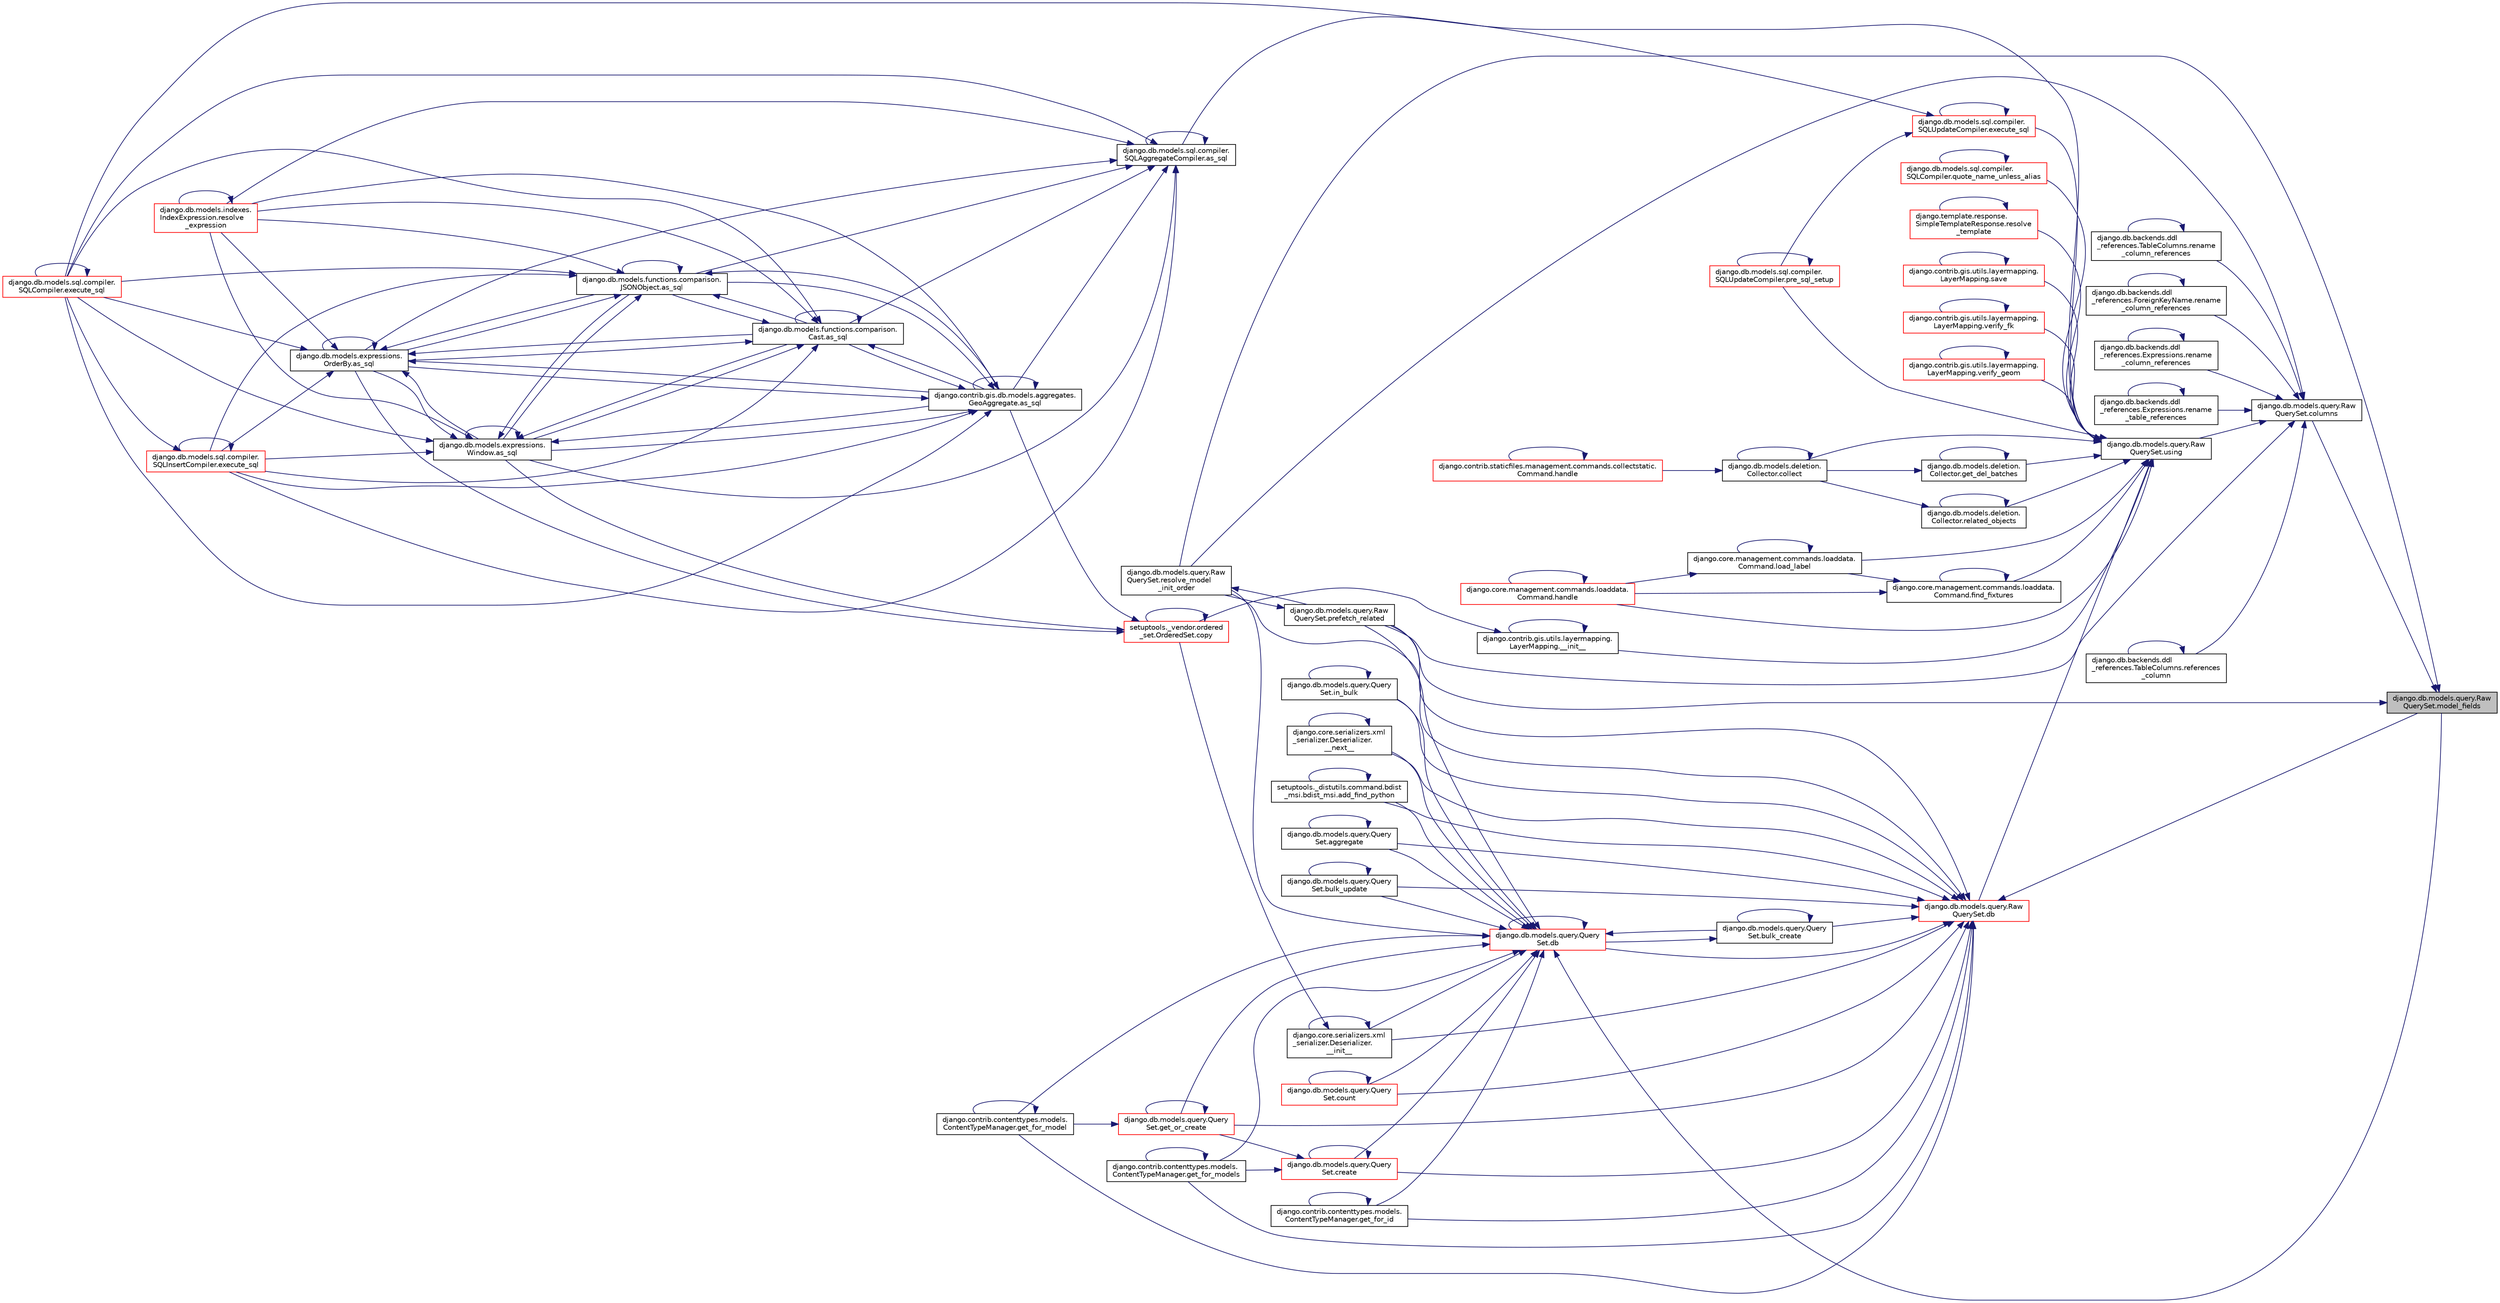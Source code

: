 digraph "django.db.models.query.RawQuerySet.model_fields"
{
 // LATEX_PDF_SIZE
  edge [fontname="Helvetica",fontsize="10",labelfontname="Helvetica",labelfontsize="10"];
  node [fontname="Helvetica",fontsize="10",shape=record];
  rankdir="RL";
  Node1 [label="django.db.models.query.Raw\lQuerySet.model_fields",height=0.2,width=0.4,color="black", fillcolor="grey75", style="filled", fontcolor="black",tooltip=" "];
  Node1 -> Node2 [dir="back",color="midnightblue",fontsize="10",style="solid",fontname="Helvetica"];
  Node2 [label="django.db.models.query.Raw\lQuerySet.columns",height=0.2,width=0.4,color="black", fillcolor="white", style="filled",URL="$dd/d2c/classdjango_1_1db_1_1models_1_1query_1_1_raw_query_set.html#a8c630d112eb4cf03c177fefa60061ec3",tooltip=" "];
  Node2 -> Node3 [dir="back",color="midnightblue",fontsize="10",style="solid",fontname="Helvetica"];
  Node3 [label="django.db.models.query.Raw\lQuerySet.prefetch_related",height=0.2,width=0.4,color="black", fillcolor="white", style="filled",URL="$dd/d2c/classdjango_1_1db_1_1models_1_1query_1_1_raw_query_set.html#afd70f2ad478e438f4e17922be63542ce",tooltip=" "];
  Node3 -> Node4 [dir="back",color="midnightblue",fontsize="10",style="solid",fontname="Helvetica"];
  Node4 [label="django.db.models.query.Raw\lQuerySet.resolve_model\l_init_order",height=0.2,width=0.4,color="black", fillcolor="white", style="filled",URL="$dd/d2c/classdjango_1_1db_1_1models_1_1query_1_1_raw_query_set.html#a20b0652b256769f0b4ed8c4c1eae7b52",tooltip=" "];
  Node4 -> Node3 [dir="back",color="midnightblue",fontsize="10",style="solid",fontname="Helvetica"];
  Node2 -> Node5 [dir="back",color="midnightblue",fontsize="10",style="solid",fontname="Helvetica"];
  Node5 [label="django.db.backends.ddl\l_references.TableColumns.references\l_column",height=0.2,width=0.4,color="black", fillcolor="white", style="filled",URL="$da/d0a/classdjango_1_1db_1_1backends_1_1ddl__references_1_1_table_columns.html#a7d3dff8a13c8955e933c2eff4a83e2a1",tooltip=" "];
  Node5 -> Node5 [dir="back",color="midnightblue",fontsize="10",style="solid",fontname="Helvetica"];
  Node2 -> Node6 [dir="back",color="midnightblue",fontsize="10",style="solid",fontname="Helvetica"];
  Node6 [label="django.db.backends.ddl\l_references.TableColumns.rename\l_column_references",height=0.2,width=0.4,color="black", fillcolor="white", style="filled",URL="$da/d0a/classdjango_1_1db_1_1backends_1_1ddl__references_1_1_table_columns.html#a89def3cef0c20f690156ff3f5d132d80",tooltip=" "];
  Node6 -> Node6 [dir="back",color="midnightblue",fontsize="10",style="solid",fontname="Helvetica"];
  Node2 -> Node7 [dir="back",color="midnightblue",fontsize="10",style="solid",fontname="Helvetica"];
  Node7 [label="django.db.backends.ddl\l_references.ForeignKeyName.rename\l_column_references",height=0.2,width=0.4,color="black", fillcolor="white", style="filled",URL="$d7/d17/classdjango_1_1db_1_1backends_1_1ddl__references_1_1_foreign_key_name.html#a9d24f8c58240fba474fb469cef059bdf",tooltip=" "];
  Node7 -> Node7 [dir="back",color="midnightblue",fontsize="10",style="solid",fontname="Helvetica"];
  Node2 -> Node8 [dir="back",color="midnightblue",fontsize="10",style="solid",fontname="Helvetica"];
  Node8 [label="django.db.backends.ddl\l_references.Expressions.rename\l_column_references",height=0.2,width=0.4,color="black", fillcolor="white", style="filled",URL="$dd/dba/classdjango_1_1db_1_1backends_1_1ddl__references_1_1_expressions.html#a89b423f55e4502081b6845e63417556d",tooltip=" "];
  Node8 -> Node8 [dir="back",color="midnightblue",fontsize="10",style="solid",fontname="Helvetica"];
  Node2 -> Node9 [dir="back",color="midnightblue",fontsize="10",style="solid",fontname="Helvetica"];
  Node9 [label="django.db.backends.ddl\l_references.Expressions.rename\l_table_references",height=0.2,width=0.4,color="black", fillcolor="white", style="filled",URL="$dd/dba/classdjango_1_1db_1_1backends_1_1ddl__references_1_1_expressions.html#a02e543a0a491174af202b0e67eabd03b",tooltip=" "];
  Node9 -> Node9 [dir="back",color="midnightblue",fontsize="10",style="solid",fontname="Helvetica"];
  Node2 -> Node4 [dir="back",color="midnightblue",fontsize="10",style="solid",fontname="Helvetica"];
  Node2 -> Node10 [dir="back",color="midnightblue",fontsize="10",style="solid",fontname="Helvetica"];
  Node10 [label="django.db.models.query.Raw\lQuerySet.using",height=0.2,width=0.4,color="black", fillcolor="white", style="filled",URL="$dd/d2c/classdjango_1_1db_1_1models_1_1query_1_1_raw_query_set.html#afa00103e6226cdc35f5de06b29379004",tooltip=" "];
  Node10 -> Node11 [dir="back",color="midnightblue",fontsize="10",style="solid",fontname="Helvetica"];
  Node11 [label="django.contrib.gis.utils.layermapping.\lLayerMapping.__init__",height=0.2,width=0.4,color="black", fillcolor="white", style="filled",URL="$d5/d90/classdjango_1_1contrib_1_1gis_1_1utils_1_1layermapping_1_1_layer_mapping.html#a441abbcdca471c0850e042f57479dcf7",tooltip=" "];
  Node11 -> Node11 [dir="back",color="midnightblue",fontsize="10",style="solid",fontname="Helvetica"];
  Node11 -> Node12 [dir="back",color="midnightblue",fontsize="10",style="solid",fontname="Helvetica"];
  Node12 [label="setuptools._vendor.ordered\l_set.OrderedSet.copy",height=0.2,width=0.4,color="red", fillcolor="white", style="filled",URL="$d0/d40/classsetuptools_1_1__vendor_1_1ordered__set_1_1_ordered_set.html#a84224c403039b9dac5d2794d85073053",tooltip=" "];
  Node12 -> Node22 [dir="back",color="midnightblue",fontsize="10",style="solid",fontname="Helvetica"];
  Node22 [label="django.contrib.gis.db.models.aggregates.\lGeoAggregate.as_sql",height=0.2,width=0.4,color="black", fillcolor="white", style="filled",URL="$df/dbe/classdjango_1_1contrib_1_1gis_1_1db_1_1models_1_1aggregates_1_1_geo_aggregate.html#a129bfb83cb8d965d40be63e974594fa7",tooltip=" "];
  Node22 -> Node20 [dir="back",color="midnightblue",fontsize="10",style="solid",fontname="Helvetica"];
  Node20 [label="django.db.models.functions.comparison.\lCast.as_sql",height=0.2,width=0.4,color="black", fillcolor="white", style="filled",URL="$dd/d3c/classdjango_1_1db_1_1models_1_1functions_1_1comparison_1_1_cast.html#a010e365ade29d50da0332d4f46b95cf0",tooltip=" "];
  Node20 -> Node20 [dir="back",color="midnightblue",fontsize="10",style="solid",fontname="Helvetica"];
  Node20 -> Node21 [dir="back",color="midnightblue",fontsize="10",style="solid",fontname="Helvetica"];
  Node21 [label="django.db.models.functions.comparison.\lJSONObject.as_sql",height=0.2,width=0.4,color="black", fillcolor="white", style="filled",URL="$db/d2f/classdjango_1_1db_1_1models_1_1functions_1_1comparison_1_1_j_s_o_n_object.html#a7ea48a9164c15f6c04fa1851987b0be4",tooltip=" "];
  Node21 -> Node20 [dir="back",color="midnightblue",fontsize="10",style="solid",fontname="Helvetica"];
  Node21 -> Node21 [dir="back",color="midnightblue",fontsize="10",style="solid",fontname="Helvetica"];
  Node21 -> Node22 [dir="back",color="midnightblue",fontsize="10",style="solid",fontname="Helvetica"];
  Node21 -> Node23 [dir="back",color="midnightblue",fontsize="10",style="solid",fontname="Helvetica"];
  Node23 [label="django.db.models.expressions.\lWindow.as_sql",height=0.2,width=0.4,color="black", fillcolor="white", style="filled",URL="$d6/d1c/classdjango_1_1db_1_1models_1_1expressions_1_1_window.html#a2a81a422e2884ef2026394b0f83416dc",tooltip=" "];
  Node23 -> Node20 [dir="back",color="midnightblue",fontsize="10",style="solid",fontname="Helvetica"];
  Node23 -> Node21 [dir="back",color="midnightblue",fontsize="10",style="solid",fontname="Helvetica"];
  Node23 -> Node22 [dir="back",color="midnightblue",fontsize="10",style="solid",fontname="Helvetica"];
  Node23 -> Node23 [dir="back",color="midnightblue",fontsize="10",style="solid",fontname="Helvetica"];
  Node23 -> Node24 [dir="back",color="midnightblue",fontsize="10",style="solid",fontname="Helvetica"];
  Node24 [label="django.db.models.expressions.\lOrderBy.as_sql",height=0.2,width=0.4,color="black", fillcolor="white", style="filled",URL="$da/d4d/classdjango_1_1db_1_1models_1_1expressions_1_1_order_by.html#a343064ad7cfdac310e95fd997ee6d4cc",tooltip=" "];
  Node24 -> Node20 [dir="back",color="midnightblue",fontsize="10",style="solid",fontname="Helvetica"];
  Node24 -> Node21 [dir="back",color="midnightblue",fontsize="10",style="solid",fontname="Helvetica"];
  Node24 -> Node22 [dir="back",color="midnightblue",fontsize="10",style="solid",fontname="Helvetica"];
  Node24 -> Node23 [dir="back",color="midnightblue",fontsize="10",style="solid",fontname="Helvetica"];
  Node24 -> Node24 [dir="back",color="midnightblue",fontsize="10",style="solid",fontname="Helvetica"];
  Node24 -> Node25 [dir="back",color="midnightblue",fontsize="10",style="solid",fontname="Helvetica"];
  Node25 [label="django.db.models.sql.compiler.\lSQLCompiler.execute_sql",height=0.2,width=0.4,color="red", fillcolor="white", style="filled",URL="$df/de2/classdjango_1_1db_1_1models_1_1sql_1_1compiler_1_1_s_q_l_compiler.html#a2547088c51124a0d09620d04cf56b050",tooltip=" "];
  Node25 -> Node25 [dir="back",color="midnightblue",fontsize="10",style="solid",fontname="Helvetica"];
  Node24 -> Node28 [dir="back",color="midnightblue",fontsize="10",style="solid",fontname="Helvetica"];
  Node28 [label="django.db.models.sql.compiler.\lSQLInsertCompiler.execute_sql",height=0.2,width=0.4,color="red", fillcolor="white", style="filled",URL="$dd/daa/classdjango_1_1db_1_1models_1_1sql_1_1compiler_1_1_s_q_l_insert_compiler.html#a2ebda5346b92962b6ac5ca8234bfeb42",tooltip=" "];
  Node28 -> Node25 [dir="back",color="midnightblue",fontsize="10",style="solid",fontname="Helvetica"];
  Node28 -> Node28 [dir="back",color="midnightblue",fontsize="10",style="solid",fontname="Helvetica"];
  Node24 -> Node29 [dir="back",color="midnightblue",fontsize="10",style="solid",fontname="Helvetica"];
  Node29 [label="django.db.models.indexes.\lIndexExpression.resolve\l_expression",height=0.2,width=0.4,color="red", fillcolor="white", style="filled",URL="$df/d4f/classdjango_1_1db_1_1models_1_1indexes_1_1_index_expression.html#ae39ac90454fba3ff53ac2d342cd5feea",tooltip=" "];
  Node29 -> Node29 [dir="back",color="midnightblue",fontsize="10",style="solid",fontname="Helvetica"];
  Node23 -> Node25 [dir="back",color="midnightblue",fontsize="10",style="solid",fontname="Helvetica"];
  Node23 -> Node28 [dir="back",color="midnightblue",fontsize="10",style="solid",fontname="Helvetica"];
  Node23 -> Node29 [dir="back",color="midnightblue",fontsize="10",style="solid",fontname="Helvetica"];
  Node21 -> Node24 [dir="back",color="midnightblue",fontsize="10",style="solid",fontname="Helvetica"];
  Node21 -> Node25 [dir="back",color="midnightblue",fontsize="10",style="solid",fontname="Helvetica"];
  Node21 -> Node28 [dir="back",color="midnightblue",fontsize="10",style="solid",fontname="Helvetica"];
  Node21 -> Node29 [dir="back",color="midnightblue",fontsize="10",style="solid",fontname="Helvetica"];
  Node20 -> Node22 [dir="back",color="midnightblue",fontsize="10",style="solid",fontname="Helvetica"];
  Node20 -> Node23 [dir="back",color="midnightblue",fontsize="10",style="solid",fontname="Helvetica"];
  Node20 -> Node24 [dir="back",color="midnightblue",fontsize="10",style="solid",fontname="Helvetica"];
  Node20 -> Node25 [dir="back",color="midnightblue",fontsize="10",style="solid",fontname="Helvetica"];
  Node20 -> Node28 [dir="back",color="midnightblue",fontsize="10",style="solid",fontname="Helvetica"];
  Node20 -> Node29 [dir="back",color="midnightblue",fontsize="10",style="solid",fontname="Helvetica"];
  Node22 -> Node21 [dir="back",color="midnightblue",fontsize="10",style="solid",fontname="Helvetica"];
  Node22 -> Node22 [dir="back",color="midnightblue",fontsize="10",style="solid",fontname="Helvetica"];
  Node22 -> Node23 [dir="back",color="midnightblue",fontsize="10",style="solid",fontname="Helvetica"];
  Node22 -> Node24 [dir="back",color="midnightblue",fontsize="10",style="solid",fontname="Helvetica"];
  Node22 -> Node25 [dir="back",color="midnightblue",fontsize="10",style="solid",fontname="Helvetica"];
  Node22 -> Node28 [dir="back",color="midnightblue",fontsize="10",style="solid",fontname="Helvetica"];
  Node22 -> Node29 [dir="back",color="midnightblue",fontsize="10",style="solid",fontname="Helvetica"];
  Node12 -> Node23 [dir="back",color="midnightblue",fontsize="10",style="solid",fontname="Helvetica"];
  Node12 -> Node24 [dir="back",color="midnightblue",fontsize="10",style="solid",fontname="Helvetica"];
  Node12 -> Node12 [dir="back",color="midnightblue",fontsize="10",style="solid",fontname="Helvetica"];
  Node10 -> Node685 [dir="back",color="midnightblue",fontsize="10",style="solid",fontname="Helvetica"];
  Node685 [label="django.db.models.sql.compiler.\lSQLAggregateCompiler.as_sql",height=0.2,width=0.4,color="black", fillcolor="white", style="filled",URL="$d0/de1/classdjango_1_1db_1_1models_1_1sql_1_1compiler_1_1_s_q_l_aggregate_compiler.html#ad921395fb4a1cbba27bf01957dab44dc",tooltip=" "];
  Node685 -> Node685 [dir="back",color="midnightblue",fontsize="10",style="solid",fontname="Helvetica"];
  Node685 -> Node20 [dir="back",color="midnightblue",fontsize="10",style="solid",fontname="Helvetica"];
  Node685 -> Node21 [dir="back",color="midnightblue",fontsize="10",style="solid",fontname="Helvetica"];
  Node685 -> Node22 [dir="back",color="midnightblue",fontsize="10",style="solid",fontname="Helvetica"];
  Node685 -> Node23 [dir="back",color="midnightblue",fontsize="10",style="solid",fontname="Helvetica"];
  Node685 -> Node24 [dir="back",color="midnightblue",fontsize="10",style="solid",fontname="Helvetica"];
  Node685 -> Node25 [dir="back",color="midnightblue",fontsize="10",style="solid",fontname="Helvetica"];
  Node685 -> Node28 [dir="back",color="midnightblue",fontsize="10",style="solid",fontname="Helvetica"];
  Node685 -> Node29 [dir="back",color="midnightblue",fontsize="10",style="solid",fontname="Helvetica"];
  Node10 -> Node37 [dir="back",color="midnightblue",fontsize="10",style="solid",fontname="Helvetica"];
  Node37 [label="django.db.models.deletion.\lCollector.collect",height=0.2,width=0.4,color="black", fillcolor="white", style="filled",URL="$d8/dc4/classdjango_1_1db_1_1models_1_1deletion_1_1_collector.html#a44e7793473ae99b03633319af84ad54a",tooltip=" "];
  Node37 -> Node37 [dir="back",color="midnightblue",fontsize="10",style="solid",fontname="Helvetica"];
  Node37 -> Node38 [dir="back",color="midnightblue",fontsize="10",style="solid",fontname="Helvetica"];
  Node38 [label="django.contrib.staticfiles.management.commands.collectstatic.\lCommand.handle",height=0.2,width=0.4,color="red", fillcolor="white", style="filled",URL="$d8/df6/classdjango_1_1contrib_1_1staticfiles_1_1management_1_1commands_1_1collectstatic_1_1_command.html#a13878bded4ab6e437894a5f2ea36adb5",tooltip=" "];
  Node38 -> Node38 [dir="back",color="midnightblue",fontsize="10",style="solid",fontname="Helvetica"];
  Node10 -> Node686 [dir="back",color="midnightblue",fontsize="10",style="solid",fontname="Helvetica"];
  Node686 [label="django.db.models.query.Raw\lQuerySet.db",height=0.2,width=0.4,color="red", fillcolor="white", style="filled",URL="$dd/d2c/classdjango_1_1db_1_1models_1_1query_1_1_raw_query_set.html#af0898437076d82b1af6e9851ea85caff",tooltip=" "];
  Node686 -> Node127 [dir="back",color="midnightblue",fontsize="10",style="solid",fontname="Helvetica"];
  Node127 [label="django.core.serializers.xml\l_serializer.Deserializer.\l__init__",height=0.2,width=0.4,color="black", fillcolor="white", style="filled",URL="$d1/de2/classdjango_1_1core_1_1serializers_1_1xml__serializer_1_1_deserializer.html#a551c4ce391d5af6f04088b5671cc995d",tooltip=" "];
  Node127 -> Node127 [dir="back",color="midnightblue",fontsize="10",style="solid",fontname="Helvetica"];
  Node127 -> Node12 [dir="back",color="midnightblue",fontsize="10",style="solid",fontname="Helvetica"];
  Node686 -> Node687 [dir="back",color="midnightblue",fontsize="10",style="solid",fontname="Helvetica"];
  Node687 [label="django.core.serializers.xml\l_serializer.Deserializer.\l__next__",height=0.2,width=0.4,color="black", fillcolor="white", style="filled",URL="$d1/de2/classdjango_1_1core_1_1serializers_1_1xml__serializer_1_1_deserializer.html#a934a6744ff0c6b23605047fbcc4e9d62",tooltip=" "];
  Node687 -> Node687 [dir="back",color="midnightblue",fontsize="10",style="solid",fontname="Helvetica"];
  Node686 -> Node653 [dir="back",color="midnightblue",fontsize="10",style="solid",fontname="Helvetica"];
  Node653 [label="setuptools._distutils.command.bdist\l_msi.bdist_msi.add_find_python",height=0.2,width=0.4,color="black", fillcolor="white", style="filled",URL="$d4/d63/classsetuptools_1_1__distutils_1_1command_1_1bdist__msi_1_1bdist__msi.html#a9733f7e66f8a048a067e429a87e6c47e",tooltip=" "];
  Node653 -> Node653 [dir="back",color="midnightblue",fontsize="10",style="solid",fontname="Helvetica"];
  Node686 -> Node688 [dir="back",color="midnightblue",fontsize="10",style="solid",fontname="Helvetica"];
  Node688 [label="django.db.models.query.Query\lSet.aggregate",height=0.2,width=0.4,color="black", fillcolor="white", style="filled",URL="$dd/d94/classdjango_1_1db_1_1models_1_1query_1_1_query_set.html#a9fb4ba087f1fd130ca665d6bc7976586",tooltip=" "];
  Node688 -> Node688 [dir="back",color="midnightblue",fontsize="10",style="solid",fontname="Helvetica"];
  Node686 -> Node689 [dir="back",color="midnightblue",fontsize="10",style="solid",fontname="Helvetica"];
  Node689 [label="django.db.models.query.Query\lSet.bulk_create",height=0.2,width=0.4,color="black", fillcolor="white", style="filled",URL="$dd/d94/classdjango_1_1db_1_1models_1_1query_1_1_query_set.html#a631e6dda66c73a8fe3ec4c6301f77c1e",tooltip=" "];
  Node689 -> Node689 [dir="back",color="midnightblue",fontsize="10",style="solid",fontname="Helvetica"];
  Node689 -> Node690 [dir="back",color="midnightblue",fontsize="10",style="solid",fontname="Helvetica"];
  Node690 [label="django.db.models.query.Query\lSet.db",height=0.2,width=0.4,color="red", fillcolor="white", style="filled",URL="$dd/d94/classdjango_1_1db_1_1models_1_1query_1_1_query_set.html#a5b0de9da0ddb65ea32df950fdbbdf2c5",tooltip=" "];
  Node690 -> Node127 [dir="back",color="midnightblue",fontsize="10",style="solid",fontname="Helvetica"];
  Node690 -> Node687 [dir="back",color="midnightblue",fontsize="10",style="solid",fontname="Helvetica"];
  Node690 -> Node653 [dir="back",color="midnightblue",fontsize="10",style="solid",fontname="Helvetica"];
  Node690 -> Node688 [dir="back",color="midnightblue",fontsize="10",style="solid",fontname="Helvetica"];
  Node690 -> Node689 [dir="back",color="midnightblue",fontsize="10",style="solid",fontname="Helvetica"];
  Node690 -> Node691 [dir="back",color="midnightblue",fontsize="10",style="solid",fontname="Helvetica"];
  Node691 [label="django.db.models.query.Query\lSet.bulk_update",height=0.2,width=0.4,color="black", fillcolor="white", style="filled",URL="$dd/d94/classdjango_1_1db_1_1models_1_1query_1_1_query_set.html#ae43f62d81b82e9fb7c16e667e861030a",tooltip=" "];
  Node691 -> Node691 [dir="back",color="midnightblue",fontsize="10",style="solid",fontname="Helvetica"];
  Node690 -> Node692 [dir="back",color="midnightblue",fontsize="10",style="solid",fontname="Helvetica"];
  Node692 [label="django.db.models.query.Query\lSet.count",height=0.2,width=0.4,color="red", fillcolor="white", style="filled",URL="$dd/d94/classdjango_1_1db_1_1models_1_1query_1_1_query_set.html#a0b63a4d12942d74798eb6af31c2b3b70",tooltip=" "];
  Node692 -> Node692 [dir="back",color="midnightblue",fontsize="10",style="solid",fontname="Helvetica"];
  Node690 -> Node701 [dir="back",color="midnightblue",fontsize="10",style="solid",fontname="Helvetica"];
  Node701 [label="django.db.models.query.Query\lSet.create",height=0.2,width=0.4,color="red", fillcolor="white", style="filled",URL="$dd/d94/classdjango_1_1db_1_1models_1_1query_1_1_query_set.html#a7682e1abd818f73c95c849a131eef8de",tooltip=" "];
  Node701 -> Node701 [dir="back",color="midnightblue",fontsize="10",style="solid",fontname="Helvetica"];
  Node701 -> Node242 [dir="back",color="midnightblue",fontsize="10",style="solid",fontname="Helvetica"];
  Node242 [label="django.contrib.contenttypes.models.\lContentTypeManager.get_for_models",height=0.2,width=0.4,color="black", fillcolor="white", style="filled",URL="$d0/dbc/classdjango_1_1contrib_1_1contenttypes_1_1models_1_1_content_type_manager.html#a63756e81a9a706e22426e7b0fef0ca8b",tooltip=" "];
  Node242 -> Node242 [dir="back",color="midnightblue",fontsize="10",style="solid",fontname="Helvetica"];
  Node701 -> Node243 [dir="back",color="midnightblue",fontsize="10",style="solid",fontname="Helvetica"];
  Node243 [label="django.db.models.query.Query\lSet.get_or_create",height=0.2,width=0.4,color="red", fillcolor="white", style="filled",URL="$dd/d94/classdjango_1_1db_1_1models_1_1query_1_1_query_set.html#a23c2bb1d92b9ee67ce72ac2bb34cfef2",tooltip=" "];
  Node243 -> Node244 [dir="back",color="midnightblue",fontsize="10",style="solid",fontname="Helvetica"];
  Node244 [label="django.contrib.contenttypes.models.\lContentTypeManager.get_for_model",height=0.2,width=0.4,color="black", fillcolor="white", style="filled",URL="$d0/dbc/classdjango_1_1contrib_1_1contenttypes_1_1models_1_1_content_type_manager.html#a31597c87e55555c8ea39c68d3507ab88",tooltip=" "];
  Node244 -> Node244 [dir="back",color="midnightblue",fontsize="10",style="solid",fontname="Helvetica"];
  Node243 -> Node243 [dir="back",color="midnightblue",fontsize="10",style="solid",fontname="Helvetica"];
  Node690 -> Node690 [dir="back",color="midnightblue",fontsize="10",style="solid",fontname="Helvetica"];
  Node690 -> Node304 [dir="back",color="midnightblue",fontsize="10",style="solid",fontname="Helvetica"];
  Node304 [label="django.contrib.contenttypes.models.\lContentTypeManager.get_for_id",height=0.2,width=0.4,color="black", fillcolor="white", style="filled",URL="$d0/dbc/classdjango_1_1contrib_1_1contenttypes_1_1models_1_1_content_type_manager.html#a77e45a678787e583675e13f9a4d05b31",tooltip=" "];
  Node304 -> Node304 [dir="back",color="midnightblue",fontsize="10",style="solid",fontname="Helvetica"];
  Node690 -> Node244 [dir="back",color="midnightblue",fontsize="10",style="solid",fontname="Helvetica"];
  Node690 -> Node242 [dir="back",color="midnightblue",fontsize="10",style="solid",fontname="Helvetica"];
  Node690 -> Node243 [dir="back",color="midnightblue",fontsize="10",style="solid",fontname="Helvetica"];
  Node690 -> Node702 [dir="back",color="midnightblue",fontsize="10",style="solid",fontname="Helvetica"];
  Node702 [label="django.db.models.query.Query\lSet.in_bulk",height=0.2,width=0.4,color="black", fillcolor="white", style="filled",URL="$dd/d94/classdjango_1_1db_1_1models_1_1query_1_1_query_set.html#a0df132867604e1f7357ece086992a2bb",tooltip=" "];
  Node702 -> Node702 [dir="back",color="midnightblue",fontsize="10",style="solid",fontname="Helvetica"];
  Node690 -> Node1 [dir="back",color="midnightblue",fontsize="10",style="solid",fontname="Helvetica"];
  Node690 -> Node3 [dir="back",color="midnightblue",fontsize="10",style="solid",fontname="Helvetica"];
  Node690 -> Node4 [dir="back",color="midnightblue",fontsize="10",style="solid",fontname="Helvetica"];
  Node686 -> Node691 [dir="back",color="midnightblue",fontsize="10",style="solid",fontname="Helvetica"];
  Node686 -> Node692 [dir="back",color="midnightblue",fontsize="10",style="solid",fontname="Helvetica"];
  Node686 -> Node701 [dir="back",color="midnightblue",fontsize="10",style="solid",fontname="Helvetica"];
  Node686 -> Node690 [dir="back",color="midnightblue",fontsize="10",style="solid",fontname="Helvetica"];
  Node686 -> Node304 [dir="back",color="midnightblue",fontsize="10",style="solid",fontname="Helvetica"];
  Node686 -> Node244 [dir="back",color="midnightblue",fontsize="10",style="solid",fontname="Helvetica"];
  Node686 -> Node242 [dir="back",color="midnightblue",fontsize="10",style="solid",fontname="Helvetica"];
  Node686 -> Node243 [dir="back",color="midnightblue",fontsize="10",style="solid",fontname="Helvetica"];
  Node686 -> Node702 [dir="back",color="midnightblue",fontsize="10",style="solid",fontname="Helvetica"];
  Node686 -> Node1 [dir="back",color="midnightblue",fontsize="10",style="solid",fontname="Helvetica"];
  Node686 -> Node3 [dir="back",color="midnightblue",fontsize="10",style="solid",fontname="Helvetica"];
  Node686 -> Node4 [dir="back",color="midnightblue",fontsize="10",style="solid",fontname="Helvetica"];
  Node10 -> Node720 [dir="back",color="midnightblue",fontsize="10",style="solid",fontname="Helvetica"];
  Node720 [label="django.db.models.sql.compiler.\lSQLUpdateCompiler.execute_sql",height=0.2,width=0.4,color="red", fillcolor="white", style="filled",URL="$d2/dcb/classdjango_1_1db_1_1models_1_1sql_1_1compiler_1_1_s_q_l_update_compiler.html#a8f64e5acc96dc3ff35263634a757e9f3",tooltip=" "];
  Node720 -> Node720 [dir="back",color="midnightblue",fontsize="10",style="solid",fontname="Helvetica"];
  Node720 -> Node25 [dir="back",color="midnightblue",fontsize="10",style="solid",fontname="Helvetica"];
  Node720 -> Node721 [dir="back",color="midnightblue",fontsize="10",style="solid",fontname="Helvetica"];
  Node721 [label="django.db.models.sql.compiler.\lSQLUpdateCompiler.pre_sql_setup",height=0.2,width=0.4,color="red", fillcolor="white", style="filled",URL="$d2/dcb/classdjango_1_1db_1_1models_1_1sql_1_1compiler_1_1_s_q_l_update_compiler.html#afcc9f1b98f39034d9ba8ad4dddbf4172",tooltip=" "];
  Node721 -> Node721 [dir="back",color="midnightblue",fontsize="10",style="solid",fontname="Helvetica"];
  Node10 -> Node724 [dir="back",color="midnightblue",fontsize="10",style="solid",fontname="Helvetica"];
  Node724 [label="django.core.management.commands.loaddata.\lCommand.find_fixtures",height=0.2,width=0.4,color="black", fillcolor="white", style="filled",URL="$d2/daa/classdjango_1_1core_1_1management_1_1commands_1_1loaddata_1_1_command.html#aac2ee577321d73fa0937d155c684879c",tooltip=" "];
  Node724 -> Node724 [dir="back",color="midnightblue",fontsize="10",style="solid",fontname="Helvetica"];
  Node724 -> Node725 [dir="back",color="midnightblue",fontsize="10",style="solid",fontname="Helvetica"];
  Node725 [label="django.core.management.commands.loaddata.\lCommand.handle",height=0.2,width=0.4,color="red", fillcolor="white", style="filled",URL="$d2/daa/classdjango_1_1core_1_1management_1_1commands_1_1loaddata_1_1_command.html#a858205477ca203f6b8a11440039c4919",tooltip=" "];
  Node725 -> Node725 [dir="back",color="midnightblue",fontsize="10",style="solid",fontname="Helvetica"];
  Node724 -> Node726 [dir="back",color="midnightblue",fontsize="10",style="solid",fontname="Helvetica"];
  Node726 [label="django.core.management.commands.loaddata.\lCommand.load_label",height=0.2,width=0.4,color="black", fillcolor="white", style="filled",URL="$d2/daa/classdjango_1_1core_1_1management_1_1commands_1_1loaddata_1_1_command.html#a6c9c40a334779d5918c05c07ebd7c77d",tooltip=" "];
  Node726 -> Node725 [dir="back",color="midnightblue",fontsize="10",style="solid",fontname="Helvetica"];
  Node726 -> Node726 [dir="back",color="midnightblue",fontsize="10",style="solid",fontname="Helvetica"];
  Node10 -> Node727 [dir="back",color="midnightblue",fontsize="10",style="solid",fontname="Helvetica"];
  Node727 [label="django.db.models.deletion.\lCollector.get_del_batches",height=0.2,width=0.4,color="black", fillcolor="white", style="filled",URL="$d8/dc4/classdjango_1_1db_1_1models_1_1deletion_1_1_collector.html#ac03e7c96ec76caaffab101e39f90c3b4",tooltip=" "];
  Node727 -> Node37 [dir="back",color="midnightblue",fontsize="10",style="solid",fontname="Helvetica"];
  Node727 -> Node727 [dir="back",color="midnightblue",fontsize="10",style="solid",fontname="Helvetica"];
  Node10 -> Node725 [dir="back",color="midnightblue",fontsize="10",style="solid",fontname="Helvetica"];
  Node10 -> Node726 [dir="back",color="midnightblue",fontsize="10",style="solid",fontname="Helvetica"];
  Node10 -> Node721 [dir="back",color="midnightblue",fontsize="10",style="solid",fontname="Helvetica"];
  Node10 -> Node728 [dir="back",color="midnightblue",fontsize="10",style="solid",fontname="Helvetica"];
  Node728 [label="django.db.models.sql.compiler.\lSQLCompiler.quote_name_unless_alias",height=0.2,width=0.4,color="red", fillcolor="white", style="filled",URL="$df/de2/classdjango_1_1db_1_1models_1_1sql_1_1compiler_1_1_s_q_l_compiler.html#aba033fead7fde3b393482f7d70701bf3",tooltip=" "];
  Node728 -> Node728 [dir="back",color="midnightblue",fontsize="10",style="solid",fontname="Helvetica"];
  Node10 -> Node559 [dir="back",color="midnightblue",fontsize="10",style="solid",fontname="Helvetica"];
  Node559 [label="django.db.models.deletion.\lCollector.related_objects",height=0.2,width=0.4,color="black", fillcolor="white", style="filled",URL="$d8/dc4/classdjango_1_1db_1_1models_1_1deletion_1_1_collector.html#aec712b4ac0949caca44ce7bd37d63c07",tooltip=" "];
  Node559 -> Node37 [dir="back",color="midnightblue",fontsize="10",style="solid",fontname="Helvetica"];
  Node559 -> Node559 [dir="back",color="midnightblue",fontsize="10",style="solid",fontname="Helvetica"];
  Node10 -> Node735 [dir="back",color="midnightblue",fontsize="10",style="solid",fontname="Helvetica"];
  Node735 [label="django.template.response.\lSimpleTemplateResponse.resolve\l_template",height=0.2,width=0.4,color="red", fillcolor="white", style="filled",URL="$d9/dd8/classdjango_1_1template_1_1response_1_1_simple_template_response.html#af92ee678a4a45a9c2905eb58ad6fbbc2",tooltip=" "];
  Node735 -> Node735 [dir="back",color="midnightblue",fontsize="10",style="solid",fontname="Helvetica"];
  Node10 -> Node288 [dir="back",color="midnightblue",fontsize="10",style="solid",fontname="Helvetica"];
  Node288 [label="django.contrib.gis.utils.layermapping.\lLayerMapping.save",height=0.2,width=0.4,color="red", fillcolor="white", style="filled",URL="$d5/d90/classdjango_1_1contrib_1_1gis_1_1utils_1_1layermapping_1_1_layer_mapping.html#af7d13bf27b58a98727872783d4f05c01",tooltip=" "];
  Node288 -> Node288 [dir="back",color="midnightblue",fontsize="10",style="solid",fontname="Helvetica"];
  Node10 -> Node736 [dir="back",color="midnightblue",fontsize="10",style="solid",fontname="Helvetica"];
  Node736 [label="django.contrib.gis.utils.layermapping.\lLayerMapping.verify_fk",height=0.2,width=0.4,color="red", fillcolor="white", style="filled",URL="$d5/d90/classdjango_1_1contrib_1_1gis_1_1utils_1_1layermapping_1_1_layer_mapping.html#a849b7607c70382567eb8ea23ba1b984d",tooltip=" "];
  Node736 -> Node736 [dir="back",color="midnightblue",fontsize="10",style="solid",fontname="Helvetica"];
  Node10 -> Node286 [dir="back",color="midnightblue",fontsize="10",style="solid",fontname="Helvetica"];
  Node286 [label="django.contrib.gis.utils.layermapping.\lLayerMapping.verify_geom",height=0.2,width=0.4,color="red", fillcolor="white", style="filled",URL="$d5/d90/classdjango_1_1contrib_1_1gis_1_1utils_1_1layermapping_1_1_layer_mapping.html#a890f581dde917ba02fda1ab9f42132c7",tooltip=" "];
  Node286 -> Node286 [dir="back",color="midnightblue",fontsize="10",style="solid",fontname="Helvetica"];
  Node1 -> Node3 [dir="back",color="midnightblue",fontsize="10",style="solid",fontname="Helvetica"];
  Node1 -> Node4 [dir="back",color="midnightblue",fontsize="10",style="solid",fontname="Helvetica"];
}
